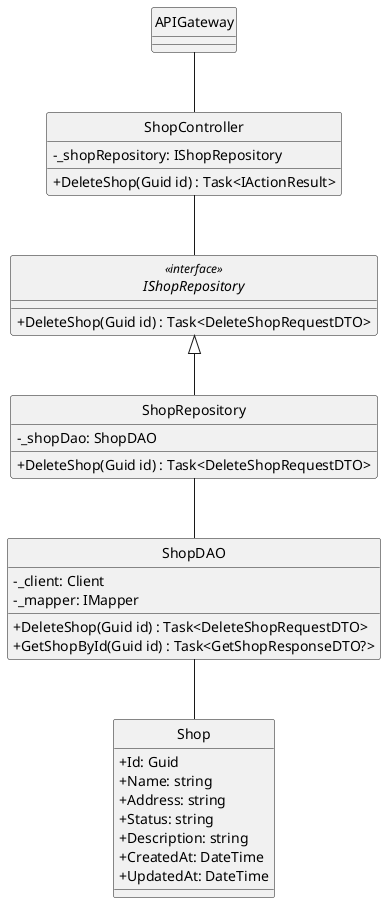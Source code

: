 @startuml
hide circle
skinparam classAttributeIconSize 0
skinparam linetype ortho

class APIGateway {
} 

class ShopController {
    - _shopRepository: IShopRepository
    + DeleteShop(Guid id) : Task<IActionResult> 
}

interface IShopRepository<<interface>> {
    + DeleteShop(Guid id) : Task<DeleteShopRequestDTO> 
}

class ShopRepository {
    - _shopDao: ShopDAO
    + DeleteShop(Guid id) : Task<DeleteShopRequestDTO>
}

class ShopDAO {
    - _client: Client
    - _mapper: IMapper
    + DeleteShop(Guid id) : Task<DeleteShopRequestDTO>
    + GetShopById(Guid id) : Task<GetShopResponseDTO?>
}

class Shop {
    + Id: Guid
    + Name: string
    + Address: string
    + Status: string
    + Description: string
    + CreatedAt: DateTime
    + UpdatedAt: DateTime
}

APIGateway -- ShopController
ShopController -- IShopRepository
IShopRepository <|-- ShopRepository
ShopRepository -- ShopDAO
ShopDAO -- Shop
@enduml

